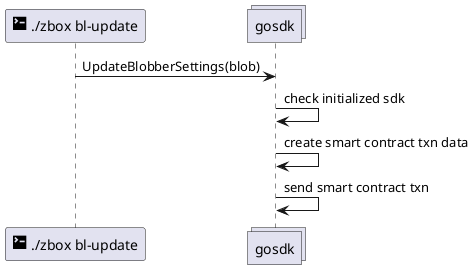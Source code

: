 @startuml
participant "<size:20><&terminal></size> ./zbox bl-update" as cli
collections gosdk

cli -> gosdk: UpdateBlobberSettings(blob)

gosdk -> gosdk: check initialized sdk
gosdk -> gosdk: create smart contract txn data
gosdk -> gosdk: send smart contract txn
@enduml

